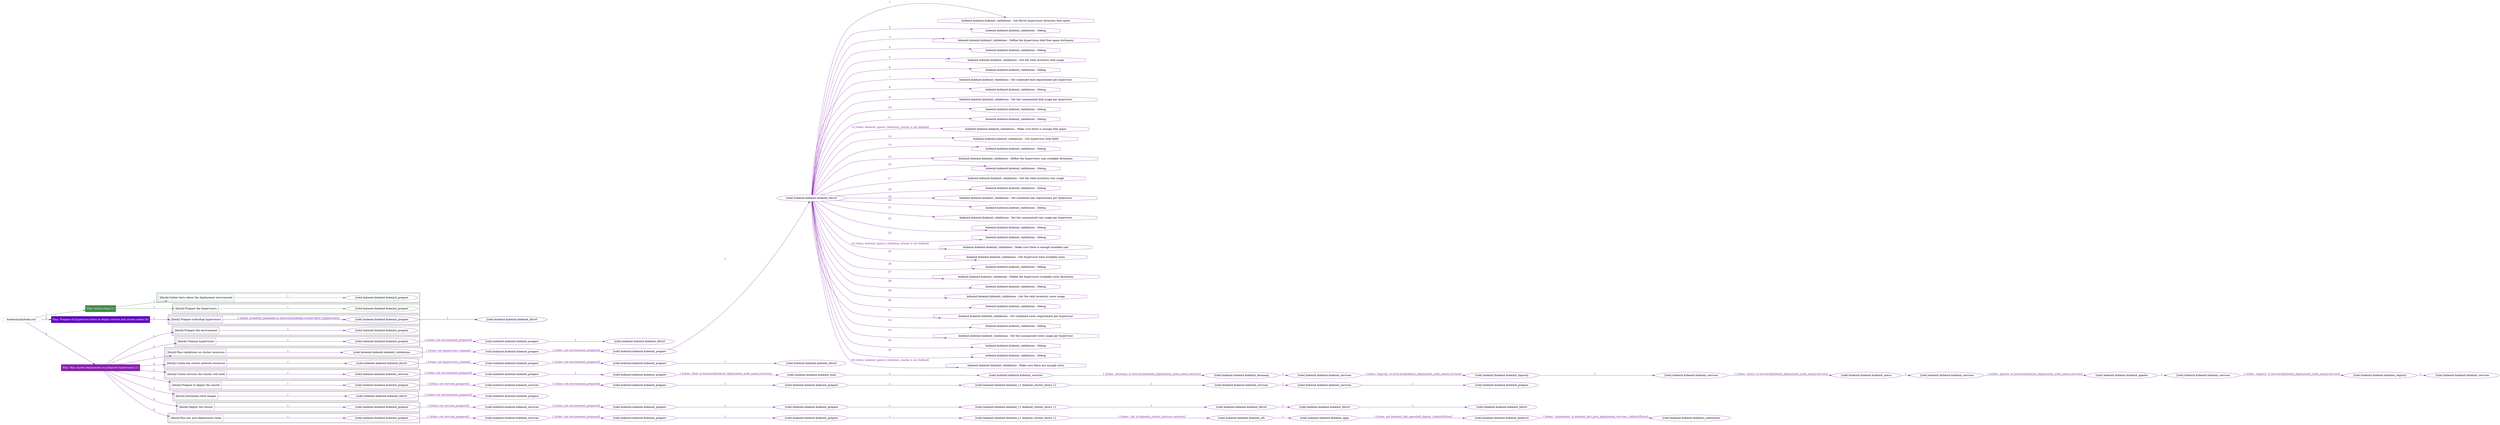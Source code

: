 digraph {
	graph [concentrate=true ordering=in rankdir=LR ratio=fill]
	edge [esep=5 sep=10]
	"kubeinit/playbook.yml" [id=root_node style=dotted]
	play_bfa71518 [label="Play: Initial setup (1)" color="#408c48" fontcolor="#ffffff" id=play_bfa71518 shape=box style=filled tooltip=localhost]
	"kubeinit/playbook.yml" -> play_bfa71518 [label="1 " color="#408c48" fontcolor="#408c48" id=edge_8252b48c labeltooltip="1 " tooltip="1 "]
	subgraph "kubeinit.kubeinit.kubeinit_prepare" {
		role_183a9f3c [label="[role] kubeinit.kubeinit.kubeinit_prepare" color="#408c48" id=role_183a9f3c tooltip="kubeinit.kubeinit.kubeinit_prepare"]
	}
	subgraph "kubeinit.kubeinit.kubeinit_prepare" {
		role_025c6f88 [label="[role] kubeinit.kubeinit.kubeinit_prepare" color="#408c48" id=role_025c6f88 tooltip="kubeinit.kubeinit.kubeinit_prepare"]
	}
	subgraph "Play: Initial setup (1)" {
		play_bfa71518 -> block_6daf0ff7 [label=1 color="#408c48" fontcolor="#408c48" id=edge_9c82746e labeltooltip=1 tooltip=1]
		subgraph cluster_block_6daf0ff7 {
			block_6daf0ff7 [label="[block] Gather facts about the deployment environment" color="#408c48" id=block_6daf0ff7 labeltooltip="Gather facts about the deployment environment" shape=box tooltip="Gather facts about the deployment environment"]
			block_6daf0ff7 -> role_183a9f3c [label="1 " color="#408c48" fontcolor="#408c48" id=edge_b41ff0f2 labeltooltip="1 " tooltip="1 "]
		}
		play_bfa71518 -> block_320ec9b9 [label=2 color="#408c48" fontcolor="#408c48" id=edge_dd1e1d65 labeltooltip=2 tooltip=2]
		subgraph cluster_block_320ec9b9 {
			block_320ec9b9 [label="[block] Prepare the hypervisors" color="#408c48" id=block_320ec9b9 labeltooltip="Prepare the hypervisors" shape=box tooltip="Prepare the hypervisors"]
			block_320ec9b9 -> role_025c6f88 [label="1 " color="#408c48" fontcolor="#408c48" id=edge_5510837b labeltooltip="1 " tooltip="1 "]
		}
	}
	play_3bd66882 [label="Play: Prepare all hypervisor hosts to deploy service and cluster nodes (0)" color="#5f0dbf" fontcolor="#ffffff" id=play_3bd66882 shape=box style=filled tooltip="Play: Prepare all hypervisor hosts to deploy service and cluster nodes (0)"]
	"kubeinit/playbook.yml" -> play_3bd66882 [label="2 " color="#5f0dbf" fontcolor="#5f0dbf" id=edge_00cde4a7 labeltooltip="2 " tooltip="2 "]
	subgraph "kubeinit.kubeinit.kubeinit_libvirt" {
		role_ec31e535 [label="[role] kubeinit.kubeinit.kubeinit_libvirt" color="#5f0dbf" id=role_ec31e535 tooltip="kubeinit.kubeinit.kubeinit_libvirt"]
	}
	subgraph "kubeinit.kubeinit.kubeinit_prepare" {
		role_ed27fd3f [label="[role] kubeinit.kubeinit.kubeinit_prepare" color="#5f0dbf" id=role_ed27fd3f tooltip="kubeinit.kubeinit.kubeinit_prepare"]
		role_ed27fd3f -> role_ec31e535 [label="1 " color="#5f0dbf" fontcolor="#5f0dbf" id=edge_f3e4db44 labeltooltip="1 " tooltip="1 "]
	}
	subgraph "Play: Prepare all hypervisor hosts to deploy service and cluster nodes (0)" {
		play_3bd66882 -> block_c2471046 [label=1 color="#5f0dbf" fontcolor="#5f0dbf" id=edge_fd4ea4b0 labeltooltip=1 tooltip=1]
		subgraph cluster_block_c2471046 {
			block_c2471046 [label="[block] Prepare individual hypervisors" color="#5f0dbf" id=block_c2471046 labeltooltip="Prepare individual hypervisors" shape=box tooltip="Prepare individual hypervisors"]
			block_c2471046 -> role_ed27fd3f [label="1 [when: inventory_hostname in hostvars['kubeinit-cluster-facts'].hypervisors]" color="#5f0dbf" fontcolor="#5f0dbf" id=edge_5f51b8cb labeltooltip="1 [when: inventory_hostname in hostvars['kubeinit-cluster-facts'].hypervisors]" tooltip="1 [when: inventory_hostname in hostvars['kubeinit-cluster-facts'].hypervisors]"]
		}
	}
	play_8f1dcbf1 [label="Play: Run cluster deployment on prepared hypervisors (1)" color="#8722aa" fontcolor="#ffffff" id=play_8f1dcbf1 shape=box style=filled tooltip=localhost]
	"kubeinit/playbook.yml" -> play_8f1dcbf1 [label="3 " color="#8722aa" fontcolor="#8722aa" id=edge_d1b9e667 labeltooltip="3 " tooltip="3 "]
	subgraph "kubeinit.kubeinit.kubeinit_prepare" {
		role_c7983053 [label="[role] kubeinit.kubeinit.kubeinit_prepare" color="#8722aa" id=role_c7983053 tooltip="kubeinit.kubeinit.kubeinit_prepare"]
	}
	subgraph "kubeinit.kubeinit.kubeinit_libvirt" {
		role_ef2b239d [label="[role] kubeinit.kubeinit.kubeinit_libvirt" color="#8722aa" id=role_ef2b239d tooltip="kubeinit.kubeinit.kubeinit_libvirt"]
	}
	subgraph "kubeinit.kubeinit.kubeinit_prepare" {
		role_6d8037f3 [label="[role] kubeinit.kubeinit.kubeinit_prepare" color="#8722aa" id=role_6d8037f3 tooltip="kubeinit.kubeinit.kubeinit_prepare"]
		role_6d8037f3 -> role_ef2b239d [label="1 " color="#8722aa" fontcolor="#8722aa" id=edge_67bfcbee labeltooltip="1 " tooltip="1 "]
	}
	subgraph "kubeinit.kubeinit.kubeinit_prepare" {
		role_2b74f4c1 [label="[role] kubeinit.kubeinit.kubeinit_prepare" color="#8722aa" id=role_2b74f4c1 tooltip="kubeinit.kubeinit.kubeinit_prepare"]
		role_2b74f4c1 -> role_6d8037f3 [label="1 [when: not environment_prepared]" color="#8722aa" fontcolor="#8722aa" id=edge_ac56f520 labeltooltip="1 [when: not environment_prepared]" tooltip="1 [when: not environment_prepared]"]
	}
	subgraph "kubeinit.kubeinit.kubeinit_libvirt" {
		role_75cffe50 [label="[role] kubeinit.kubeinit.kubeinit_libvirt" color="#8722aa" id=role_75cffe50 tooltip="kubeinit.kubeinit.kubeinit_libvirt"]
		task_d08d545c [label="kubeinit.kubeinit.kubeinit_validations : Get libvirt hypervisors directory free space" color="#8722aa" hello="kubeinit.kubeinit.kubeinit_validations : Get libvirt hypervisors directory free space" id=task_d08d545c shape=octagon tooltip="kubeinit.kubeinit.kubeinit_validations : Get libvirt hypervisors directory free space"]
		role_75cffe50 -> task_d08d545c [label="1 " color="#8722aa" fontcolor="#8722aa" id=edge_0bd054c4 labeltooltip="1 " tooltip="1 "]
		task_522ab940 [label="kubeinit.kubeinit.kubeinit_validations : Debug" color="#8722aa" hello="kubeinit.kubeinit.kubeinit_validations : Debug" id=task_522ab940 shape=octagon tooltip="kubeinit.kubeinit.kubeinit_validations : Debug"]
		role_75cffe50 -> task_522ab940 [label="2 " color="#8722aa" fontcolor="#8722aa" id=edge_7e6bb13a labeltooltip="2 " tooltip="2 "]
		task_1f3f35de [label="kubeinit.kubeinit.kubeinit_validations : Define the hypervisors disk free space dictionary" color="#8722aa" hello="kubeinit.kubeinit.kubeinit_validations : Define the hypervisors disk free space dictionary" id=task_1f3f35de shape=octagon tooltip="kubeinit.kubeinit.kubeinit_validations : Define the hypervisors disk free space dictionary"]
		role_75cffe50 -> task_1f3f35de [label="3 " color="#8722aa" fontcolor="#8722aa" id=edge_759ca9db labeltooltip="3 " tooltip="3 "]
		task_41d8808f [label="kubeinit.kubeinit.kubeinit_validations : Debug" color="#8722aa" hello="kubeinit.kubeinit.kubeinit_validations : Debug" id=task_41d8808f shape=octagon tooltip="kubeinit.kubeinit.kubeinit_validations : Debug"]
		role_75cffe50 -> task_41d8808f [label="4 " color="#8722aa" fontcolor="#8722aa" id=edge_8d819e24 labeltooltip="4 " tooltip="4 "]
		task_7d37f697 [label="kubeinit.kubeinit.kubeinit_validations : Get the total inventory disk usage" color="#8722aa" hello="kubeinit.kubeinit.kubeinit_validations : Get the total inventory disk usage" id=task_7d37f697 shape=octagon tooltip="kubeinit.kubeinit.kubeinit_validations : Get the total inventory disk usage"]
		role_75cffe50 -> task_7d37f697 [label="5 " color="#8722aa" fontcolor="#8722aa" id=edge_1fdc6dce labeltooltip="5 " tooltip="5 "]
		task_c9f34a11 [label="kubeinit.kubeinit.kubeinit_validations : Debug" color="#8722aa" hello="kubeinit.kubeinit.kubeinit_validations : Debug" id=task_c9f34a11 shape=octagon tooltip="kubeinit.kubeinit.kubeinit_validations : Debug"]
		role_75cffe50 -> task_c9f34a11 [label="6 " color="#8722aa" fontcolor="#8722aa" id=edge_8a41e387 labeltooltip="6 " tooltip="6 "]
		task_03b5601e [label="kubeinit.kubeinit.kubeinit_validations : Set combined disk requirement per hypervisor" color="#8722aa" hello="kubeinit.kubeinit.kubeinit_validations : Set combined disk requirement per hypervisor" id=task_03b5601e shape=octagon tooltip="kubeinit.kubeinit.kubeinit_validations : Set combined disk requirement per hypervisor"]
		role_75cffe50 -> task_03b5601e [label="7 " color="#8722aa" fontcolor="#8722aa" id=edge_a2f6554f labeltooltip="7 " tooltip="7 "]
		task_7314c2a7 [label="kubeinit.kubeinit.kubeinit_validations : Debug" color="#8722aa" hello="kubeinit.kubeinit.kubeinit_validations : Debug" id=task_7314c2a7 shape=octagon tooltip="kubeinit.kubeinit.kubeinit_validations : Debug"]
		role_75cffe50 -> task_7314c2a7 [label="8 " color="#8722aa" fontcolor="#8722aa" id=edge_81339d98 labeltooltip="8 " tooltip="8 "]
		task_a3ea8f1e [label="kubeinit.kubeinit.kubeinit_validations : Set the summarized disk usage per hypervisor" color="#8722aa" hello="kubeinit.kubeinit.kubeinit_validations : Set the summarized disk usage per hypervisor" id=task_a3ea8f1e shape=octagon tooltip="kubeinit.kubeinit.kubeinit_validations : Set the summarized disk usage per hypervisor"]
		role_75cffe50 -> task_a3ea8f1e [label="9 " color="#8722aa" fontcolor="#8722aa" id=edge_02c48959 labeltooltip="9 " tooltip="9 "]
		task_a10adf33 [label="kubeinit.kubeinit.kubeinit_validations : Debug" color="#8722aa" hello="kubeinit.kubeinit.kubeinit_validations : Debug" id=task_a10adf33 shape=octagon tooltip="kubeinit.kubeinit.kubeinit_validations : Debug"]
		role_75cffe50 -> task_a10adf33 [label="10 " color="#8722aa" fontcolor="#8722aa" id=edge_931dc3ec labeltooltip="10 " tooltip="10 "]
		task_af95e4ee [label="kubeinit.kubeinit.kubeinit_validations : Debug" color="#8722aa" hello="kubeinit.kubeinit.kubeinit_validations : Debug" id=task_af95e4ee shape=octagon tooltip="kubeinit.kubeinit.kubeinit_validations : Debug"]
		role_75cffe50 -> task_af95e4ee [label="11 " color="#8722aa" fontcolor="#8722aa" id=edge_8e2fe3d8 labeltooltip="11 " tooltip="11 "]
		task_cb428871 [label="kubeinit.kubeinit.kubeinit_validations : Make sure there is enough free space" color="#8722aa" hello="kubeinit.kubeinit.kubeinit_validations : Make sure there is enough free space" id=task_cb428871 shape=octagon tooltip="kubeinit.kubeinit.kubeinit_validations : Make sure there is enough free space"]
		role_75cffe50 -> task_cb428871 [label="12 [when: kubeinit_ignore_validation_checks is not defined]" color="#8722aa" fontcolor="#8722aa" id=edge_a1ff90a4 labeltooltip="12 [when: kubeinit_ignore_validation_checks is not defined]" tooltip="12 [when: kubeinit_ignore_validation_checks is not defined]"]
		task_68011a5d [label="kubeinit.kubeinit.kubeinit_validations : Get hypervisor total RAM" color="#8722aa" hello="kubeinit.kubeinit.kubeinit_validations : Get hypervisor total RAM" id=task_68011a5d shape=octagon tooltip="kubeinit.kubeinit.kubeinit_validations : Get hypervisor total RAM"]
		role_75cffe50 -> task_68011a5d [label="13 " color="#8722aa" fontcolor="#8722aa" id=edge_e9137a04 labeltooltip="13 " tooltip="13 "]
		task_9b77550e [label="kubeinit.kubeinit.kubeinit_validations : Debug" color="#8722aa" hello="kubeinit.kubeinit.kubeinit_validations : Debug" id=task_9b77550e shape=octagon tooltip="kubeinit.kubeinit.kubeinit_validations : Debug"]
		role_75cffe50 -> task_9b77550e [label="14 " color="#8722aa" fontcolor="#8722aa" id=edge_fc96710c labeltooltip="14 " tooltip="14 "]
		task_081a0b56 [label="kubeinit.kubeinit.kubeinit_validations : Define the hypervisors ram available dictionary" color="#8722aa" hello="kubeinit.kubeinit.kubeinit_validations : Define the hypervisors ram available dictionary" id=task_081a0b56 shape=octagon tooltip="kubeinit.kubeinit.kubeinit_validations : Define the hypervisors ram available dictionary"]
		role_75cffe50 -> task_081a0b56 [label="15 " color="#8722aa" fontcolor="#8722aa" id=edge_eac69b4a labeltooltip="15 " tooltip="15 "]
		task_1d7884db [label="kubeinit.kubeinit.kubeinit_validations : Debug" color="#8722aa" hello="kubeinit.kubeinit.kubeinit_validations : Debug" id=task_1d7884db shape=octagon tooltip="kubeinit.kubeinit.kubeinit_validations : Debug"]
		role_75cffe50 -> task_1d7884db [label="16 " color="#8722aa" fontcolor="#8722aa" id=edge_e7a21892 labeltooltip="16 " tooltip="16 "]
		task_a915e9c5 [label="kubeinit.kubeinit.kubeinit_validations : Get the total inventory ram usage" color="#8722aa" hello="kubeinit.kubeinit.kubeinit_validations : Get the total inventory ram usage" id=task_a915e9c5 shape=octagon tooltip="kubeinit.kubeinit.kubeinit_validations : Get the total inventory ram usage"]
		role_75cffe50 -> task_a915e9c5 [label="17 " color="#8722aa" fontcolor="#8722aa" id=edge_eea0edc8 labeltooltip="17 " tooltip="17 "]
		task_73a4551c [label="kubeinit.kubeinit.kubeinit_validations : Debug" color="#8722aa" hello="kubeinit.kubeinit.kubeinit_validations : Debug" id=task_73a4551c shape=octagon tooltip="kubeinit.kubeinit.kubeinit_validations : Debug"]
		role_75cffe50 -> task_73a4551c [label="18 " color="#8722aa" fontcolor="#8722aa" id=edge_5f0e6326 labeltooltip="18 " tooltip="18 "]
		task_f06f013a [label="kubeinit.kubeinit.kubeinit_validations : Set combined ram requirement per hypervisor" color="#8722aa" hello="kubeinit.kubeinit.kubeinit_validations : Set combined ram requirement per hypervisor" id=task_f06f013a shape=octagon tooltip="kubeinit.kubeinit.kubeinit_validations : Set combined ram requirement per hypervisor"]
		role_75cffe50 -> task_f06f013a [label="19 " color="#8722aa" fontcolor="#8722aa" id=edge_8f9dadf8 labeltooltip="19 " tooltip="19 "]
		task_5f0bd1e1 [label="kubeinit.kubeinit.kubeinit_validations : Debug" color="#8722aa" hello="kubeinit.kubeinit.kubeinit_validations : Debug" id=task_5f0bd1e1 shape=octagon tooltip="kubeinit.kubeinit.kubeinit_validations : Debug"]
		role_75cffe50 -> task_5f0bd1e1 [label="20 " color="#8722aa" fontcolor="#8722aa" id=edge_fe3f695e labeltooltip="20 " tooltip="20 "]
		task_2f35476c [label="kubeinit.kubeinit.kubeinit_validations : Set the summarized ram usage per hypervisor" color="#8722aa" hello="kubeinit.kubeinit.kubeinit_validations : Set the summarized ram usage per hypervisor" id=task_2f35476c shape=octagon tooltip="kubeinit.kubeinit.kubeinit_validations : Set the summarized ram usage per hypervisor"]
		role_75cffe50 -> task_2f35476c [label="21 " color="#8722aa" fontcolor="#8722aa" id=edge_93f507bd labeltooltip="21 " tooltip="21 "]
		task_101b5dad [label="kubeinit.kubeinit.kubeinit_validations : Debug" color="#8722aa" hello="kubeinit.kubeinit.kubeinit_validations : Debug" id=task_101b5dad shape=octagon tooltip="kubeinit.kubeinit.kubeinit_validations : Debug"]
		role_75cffe50 -> task_101b5dad [label="22 " color="#8722aa" fontcolor="#8722aa" id=edge_3b5486e4 labeltooltip="22 " tooltip="22 "]
		task_35d3f734 [label="kubeinit.kubeinit.kubeinit_validations : Debug" color="#8722aa" hello="kubeinit.kubeinit.kubeinit_validations : Debug" id=task_35d3f734 shape=octagon tooltip="kubeinit.kubeinit.kubeinit_validations : Debug"]
		role_75cffe50 -> task_35d3f734 [label="23 " color="#8722aa" fontcolor="#8722aa" id=edge_a8933ad0 labeltooltip="23 " tooltip="23 "]
		task_f66a6165 [label="kubeinit.kubeinit.kubeinit_validations : Make sure there is enough available ram" color="#8722aa" hello="kubeinit.kubeinit.kubeinit_validations : Make sure there is enough available ram" id=task_f66a6165 shape=octagon tooltip="kubeinit.kubeinit.kubeinit_validations : Make sure there is enough available ram"]
		role_75cffe50 -> task_f66a6165 [label="24 [when: kubeinit_ignore_validation_checks is not defined]" color="#8722aa" fontcolor="#8722aa" id=edge_196c3e88 labeltooltip="24 [when: kubeinit_ignore_validation_checks is not defined]" tooltip="24 [when: kubeinit_ignore_validation_checks is not defined]"]
		task_7a1826a4 [label="kubeinit.kubeinit.kubeinit_validations : Get hypervisor total available cores" color="#8722aa" hello="kubeinit.kubeinit.kubeinit_validations : Get hypervisor total available cores" id=task_7a1826a4 shape=octagon tooltip="kubeinit.kubeinit.kubeinit_validations : Get hypervisor total available cores"]
		role_75cffe50 -> task_7a1826a4 [label="25 " color="#8722aa" fontcolor="#8722aa" id=edge_e1f7896b labeltooltip="25 " tooltip="25 "]
		task_b95532ad [label="kubeinit.kubeinit.kubeinit_validations : Debug" color="#8722aa" hello="kubeinit.kubeinit.kubeinit_validations : Debug" id=task_b95532ad shape=octagon tooltip="kubeinit.kubeinit.kubeinit_validations : Debug"]
		role_75cffe50 -> task_b95532ad [label="26 " color="#8722aa" fontcolor="#8722aa" id=edge_e3a7c414 labeltooltip="26 " tooltip="26 "]
		task_c8df7172 [label="kubeinit.kubeinit.kubeinit_validations : Define the hypervisors available cores dictionary" color="#8722aa" hello="kubeinit.kubeinit.kubeinit_validations : Define the hypervisors available cores dictionary" id=task_c8df7172 shape=octagon tooltip="kubeinit.kubeinit.kubeinit_validations : Define the hypervisors available cores dictionary"]
		role_75cffe50 -> task_c8df7172 [label="27 " color="#8722aa" fontcolor="#8722aa" id=edge_cbb8c7d5 labeltooltip="27 " tooltip="27 "]
		task_46b6bf40 [label="kubeinit.kubeinit.kubeinit_validations : Debug" color="#8722aa" hello="kubeinit.kubeinit.kubeinit_validations : Debug" id=task_46b6bf40 shape=octagon tooltip="kubeinit.kubeinit.kubeinit_validations : Debug"]
		role_75cffe50 -> task_46b6bf40 [label="28 " color="#8722aa" fontcolor="#8722aa" id=edge_a7ab5f8e labeltooltip="28 " tooltip="28 "]
		task_8aef488a [label="kubeinit.kubeinit.kubeinit_validations : Get the total inventory cores usage" color="#8722aa" hello="kubeinit.kubeinit.kubeinit_validations : Get the total inventory cores usage" id=task_8aef488a shape=octagon tooltip="kubeinit.kubeinit.kubeinit_validations : Get the total inventory cores usage"]
		role_75cffe50 -> task_8aef488a [label="29 " color="#8722aa" fontcolor="#8722aa" id=edge_79e2079c labeltooltip="29 " tooltip="29 "]
		task_019918fc [label="kubeinit.kubeinit.kubeinit_validations : Debug" color="#8722aa" hello="kubeinit.kubeinit.kubeinit_validations : Debug" id=task_019918fc shape=octagon tooltip="kubeinit.kubeinit.kubeinit_validations : Debug"]
		role_75cffe50 -> task_019918fc [label="30 " color="#8722aa" fontcolor="#8722aa" id=edge_64861593 labeltooltip="30 " tooltip="30 "]
		task_9dc8c081 [label="kubeinit.kubeinit.kubeinit_validations : Set combined cores requirement per hypervisor" color="#8722aa" hello="kubeinit.kubeinit.kubeinit_validations : Set combined cores requirement per hypervisor" id=task_9dc8c081 shape=octagon tooltip="kubeinit.kubeinit.kubeinit_validations : Set combined cores requirement per hypervisor"]
		role_75cffe50 -> task_9dc8c081 [label="31 " color="#8722aa" fontcolor="#8722aa" id=edge_75d13b02 labeltooltip="31 " tooltip="31 "]
		task_a0d513c7 [label="kubeinit.kubeinit.kubeinit_validations : Debug" color="#8722aa" hello="kubeinit.kubeinit.kubeinit_validations : Debug" id=task_a0d513c7 shape=octagon tooltip="kubeinit.kubeinit.kubeinit_validations : Debug"]
		role_75cffe50 -> task_a0d513c7 [label="32 " color="#8722aa" fontcolor="#8722aa" id=edge_065ec11b labeltooltip="32 " tooltip="32 "]
		task_1c3f09b1 [label="kubeinit.kubeinit.kubeinit_validations : Set the summarized cores usage per hypervisor" color="#8722aa" hello="kubeinit.kubeinit.kubeinit_validations : Set the summarized cores usage per hypervisor" id=task_1c3f09b1 shape=octagon tooltip="kubeinit.kubeinit.kubeinit_validations : Set the summarized cores usage per hypervisor"]
		role_75cffe50 -> task_1c3f09b1 [label="33 " color="#8722aa" fontcolor="#8722aa" id=edge_bfbe1af2 labeltooltip="33 " tooltip="33 "]
		task_7c38c67c [label="kubeinit.kubeinit.kubeinit_validations : Debug" color="#8722aa" hello="kubeinit.kubeinit.kubeinit_validations : Debug" id=task_7c38c67c shape=octagon tooltip="kubeinit.kubeinit.kubeinit_validations : Debug"]
		role_75cffe50 -> task_7c38c67c [label="34 " color="#8722aa" fontcolor="#8722aa" id=edge_55888409 labeltooltip="34 " tooltip="34 "]
		task_7c02d9ea [label="kubeinit.kubeinit.kubeinit_validations : Debug" color="#8722aa" hello="kubeinit.kubeinit.kubeinit_validations : Debug" id=task_7c02d9ea shape=octagon tooltip="kubeinit.kubeinit.kubeinit_validations : Debug"]
		role_75cffe50 -> task_7c02d9ea [label="35 " color="#8722aa" fontcolor="#8722aa" id=edge_71147f2b labeltooltip="35 " tooltip="35 "]
		task_a68f6a56 [label="kubeinit.kubeinit.kubeinit_validations : Make sure there are enough cores" color="#8722aa" hello="kubeinit.kubeinit.kubeinit_validations : Make sure there are enough cores" id=task_a68f6a56 shape=octagon tooltip="kubeinit.kubeinit.kubeinit_validations : Make sure there are enough cores"]
		role_75cffe50 -> task_a68f6a56 [label="36 [when: kubeinit_ignore_validation_checks is not defined]" color="#8722aa" fontcolor="#8722aa" id=edge_104960d2 labeltooltip="36 [when: kubeinit_ignore_validation_checks is not defined]" tooltip="36 [when: kubeinit_ignore_validation_checks is not defined]"]
	}
	subgraph "kubeinit.kubeinit.kubeinit_prepare" {
		role_155003ab [label="[role] kubeinit.kubeinit.kubeinit_prepare" color="#8722aa" id=role_155003ab tooltip="kubeinit.kubeinit.kubeinit_prepare"]
		role_155003ab -> role_75cffe50 [label="1 " color="#8722aa" fontcolor="#8722aa" id=edge_93fbf1ff labeltooltip="1 " tooltip="1 "]
	}
	subgraph "kubeinit.kubeinit.kubeinit_prepare" {
		role_9458b763 [label="[role] kubeinit.kubeinit.kubeinit_prepare" color="#8722aa" id=role_9458b763 tooltip="kubeinit.kubeinit.kubeinit_prepare"]
		role_9458b763 -> role_155003ab [label="1 [when: not environment_prepared]" color="#8722aa" fontcolor="#8722aa" id=edge_9195e96b labeltooltip="1 [when: not environment_prepared]" tooltip="1 [when: not environment_prepared]"]
	}
	subgraph "kubeinit.kubeinit.kubeinit_validations" {
		role_e92fb168 [label="[role] kubeinit.kubeinit.kubeinit_validations" color="#8722aa" id=role_e92fb168 tooltip="kubeinit.kubeinit.kubeinit_validations"]
		role_e92fb168 -> role_9458b763 [label="1 [when: not hypervisors_cleaned]" color="#8722aa" fontcolor="#8722aa" id=edge_beb8db61 labeltooltip="1 [when: not hypervisors_cleaned]" tooltip="1 [when: not hypervisors_cleaned]"]
	}
	subgraph "kubeinit.kubeinit.kubeinit_libvirt" {
		role_f637c941 [label="[role] kubeinit.kubeinit.kubeinit_libvirt" color="#8722aa" id=role_f637c941 tooltip="kubeinit.kubeinit.kubeinit_libvirt"]
	}
	subgraph "kubeinit.kubeinit.kubeinit_prepare" {
		role_f90edf2e [label="[role] kubeinit.kubeinit.kubeinit_prepare" color="#8722aa" id=role_f90edf2e tooltip="kubeinit.kubeinit.kubeinit_prepare"]
		role_f90edf2e -> role_f637c941 [label="1 " color="#8722aa" fontcolor="#8722aa" id=edge_6d097c90 labeltooltip="1 " tooltip="1 "]
	}
	subgraph "kubeinit.kubeinit.kubeinit_prepare" {
		role_9607c167 [label="[role] kubeinit.kubeinit.kubeinit_prepare" color="#8722aa" id=role_9607c167 tooltip="kubeinit.kubeinit.kubeinit_prepare"]
		role_9607c167 -> role_f90edf2e [label="1 [when: not environment_prepared]" color="#8722aa" fontcolor="#8722aa" id=edge_f35e1760 labeltooltip="1 [when: not environment_prepared]" tooltip="1 [when: not environment_prepared]"]
	}
	subgraph "kubeinit.kubeinit.kubeinit_libvirt" {
		role_1345f170 [label="[role] kubeinit.kubeinit.kubeinit_libvirt" color="#8722aa" id=role_1345f170 tooltip="kubeinit.kubeinit.kubeinit_libvirt"]
		role_1345f170 -> role_9607c167 [label="1 [when: not hypervisors_cleaned]" color="#8722aa" fontcolor="#8722aa" id=edge_7947681b labeltooltip="1 [when: not hypervisors_cleaned]" tooltip="1 [when: not hypervisors_cleaned]"]
	}
	subgraph "kubeinit.kubeinit.kubeinit_services" {
		role_cdac2401 [label="[role] kubeinit.kubeinit.kubeinit_services" color="#8722aa" id=role_cdac2401 tooltip="kubeinit.kubeinit.kubeinit_services"]
	}
	subgraph "kubeinit.kubeinit.kubeinit_registry" {
		role_4ef416e6 [label="[role] kubeinit.kubeinit.kubeinit_registry" color="#8722aa" id=role_4ef416e6 tooltip="kubeinit.kubeinit.kubeinit_registry"]
		role_4ef416e6 -> role_cdac2401 [label="1 " color="#8722aa" fontcolor="#8722aa" id=edge_4483b992 labeltooltip="1 " tooltip="1 "]
	}
	subgraph "kubeinit.kubeinit.kubeinit_services" {
		role_8fcbcdd9 [label="[role] kubeinit.kubeinit.kubeinit_services" color="#8722aa" id=role_8fcbcdd9 tooltip="kubeinit.kubeinit.kubeinit_services"]
		role_8fcbcdd9 -> role_4ef416e6 [label="1 [when: 'registry' in hostvars[kubeinit_deployment_node_name].services]" color="#8722aa" fontcolor="#8722aa" id=edge_f05cca8b labeltooltip="1 [when: 'registry' in hostvars[kubeinit_deployment_node_name].services]" tooltip="1 [when: 'registry' in hostvars[kubeinit_deployment_node_name].services]"]
	}
	subgraph "kubeinit.kubeinit.kubeinit_apache" {
		role_7d1639d0 [label="[role] kubeinit.kubeinit.kubeinit_apache" color="#8722aa" id=role_7d1639d0 tooltip="kubeinit.kubeinit.kubeinit_apache"]
		role_7d1639d0 -> role_8fcbcdd9 [label="1 " color="#8722aa" fontcolor="#8722aa" id=edge_200bc8ac labeltooltip="1 " tooltip="1 "]
	}
	subgraph "kubeinit.kubeinit.kubeinit_services" {
		role_ba6c2f98 [label="[role] kubeinit.kubeinit.kubeinit_services" color="#8722aa" id=role_ba6c2f98 tooltip="kubeinit.kubeinit.kubeinit_services"]
		role_ba6c2f98 -> role_7d1639d0 [label="1 [when: 'apache' in hostvars[kubeinit_deployment_node_name].services]" color="#8722aa" fontcolor="#8722aa" id=edge_062ff8fd labeltooltip="1 [when: 'apache' in hostvars[kubeinit_deployment_node_name].services]" tooltip="1 [when: 'apache' in hostvars[kubeinit_deployment_node_name].services]"]
	}
	subgraph "kubeinit.kubeinit.kubeinit_nexus" {
		role_effccdb3 [label="[role] kubeinit.kubeinit.kubeinit_nexus" color="#8722aa" id=role_effccdb3 tooltip="kubeinit.kubeinit.kubeinit_nexus"]
		role_effccdb3 -> role_ba6c2f98 [label="1 " color="#8722aa" fontcolor="#8722aa" id=edge_388343b5 labeltooltip="1 " tooltip="1 "]
	}
	subgraph "kubeinit.kubeinit.kubeinit_services" {
		role_c17ea5d1 [label="[role] kubeinit.kubeinit.kubeinit_services" color="#8722aa" id=role_c17ea5d1 tooltip="kubeinit.kubeinit.kubeinit_services"]
		role_c17ea5d1 -> role_effccdb3 [label="1 [when: 'nexus' in hostvars[kubeinit_deployment_node_name].services]" color="#8722aa" fontcolor="#8722aa" id=edge_2f8422e2 labeltooltip="1 [when: 'nexus' in hostvars[kubeinit_deployment_node_name].services]" tooltip="1 [when: 'nexus' in hostvars[kubeinit_deployment_node_name].services]"]
	}
	subgraph "kubeinit.kubeinit.kubeinit_haproxy" {
		role_6842762a [label="[role] kubeinit.kubeinit.kubeinit_haproxy" color="#8722aa" id=role_6842762a tooltip="kubeinit.kubeinit.kubeinit_haproxy"]
		role_6842762a -> role_c17ea5d1 [label="1 " color="#8722aa" fontcolor="#8722aa" id=edge_2e7600a9 labeltooltip="1 " tooltip="1 "]
	}
	subgraph "kubeinit.kubeinit.kubeinit_services" {
		role_87b07534 [label="[role] kubeinit.kubeinit.kubeinit_services" color="#8722aa" id=role_87b07534 tooltip="kubeinit.kubeinit.kubeinit_services"]
		role_87b07534 -> role_6842762a [label="1 [when: 'haproxy' in hostvars[kubeinit_deployment_node_name].services]" color="#8722aa" fontcolor="#8722aa" id=edge_c90bad56 labeltooltip="1 [when: 'haproxy' in hostvars[kubeinit_deployment_node_name].services]" tooltip="1 [when: 'haproxy' in hostvars[kubeinit_deployment_node_name].services]"]
	}
	subgraph "kubeinit.kubeinit.kubeinit_dnsmasq" {
		role_f54eb12e [label="[role] kubeinit.kubeinit.kubeinit_dnsmasq" color="#8722aa" id=role_f54eb12e tooltip="kubeinit.kubeinit.kubeinit_dnsmasq"]
		role_f54eb12e -> role_87b07534 [label="1 " color="#8722aa" fontcolor="#8722aa" id=edge_a39df627 labeltooltip="1 " tooltip="1 "]
	}
	subgraph "kubeinit.kubeinit.kubeinit_services" {
		role_2312ede3 [label="[role] kubeinit.kubeinit.kubeinit_services" color="#8722aa" id=role_2312ede3 tooltip="kubeinit.kubeinit.kubeinit_services"]
		role_2312ede3 -> role_f54eb12e [label="1 [when: 'dnsmasq' in hostvars[kubeinit_deployment_node_name].services]" color="#8722aa" fontcolor="#8722aa" id=edge_ba8d61b0 labeltooltip="1 [when: 'dnsmasq' in hostvars[kubeinit_deployment_node_name].services]" tooltip="1 [when: 'dnsmasq' in hostvars[kubeinit_deployment_node_name].services]"]
	}
	subgraph "kubeinit.kubeinit.kubeinit_bind" {
		role_258c0730 [label="[role] kubeinit.kubeinit.kubeinit_bind" color="#8722aa" id=role_258c0730 tooltip="kubeinit.kubeinit.kubeinit_bind"]
		role_258c0730 -> role_2312ede3 [label="1 " color="#8722aa" fontcolor="#8722aa" id=edge_107a0f56 labeltooltip="1 " tooltip="1 "]
	}
	subgraph "kubeinit.kubeinit.kubeinit_prepare" {
		role_4553e0f5 [label="[role] kubeinit.kubeinit.kubeinit_prepare" color="#8722aa" id=role_4553e0f5 tooltip="kubeinit.kubeinit.kubeinit_prepare"]
		role_4553e0f5 -> role_258c0730 [label="1 [when: 'bind' in hostvars[kubeinit_deployment_node_name].services]" color="#8722aa" fontcolor="#8722aa" id=edge_566edc74 labeltooltip="1 [when: 'bind' in hostvars[kubeinit_deployment_node_name].services]" tooltip="1 [when: 'bind' in hostvars[kubeinit_deployment_node_name].services]"]
	}
	subgraph "kubeinit.kubeinit.kubeinit_prepare" {
		role_4ffbfdd0 [label="[role] kubeinit.kubeinit.kubeinit_prepare" color="#8722aa" id=role_4ffbfdd0 tooltip="kubeinit.kubeinit.kubeinit_prepare"]
		role_4ffbfdd0 -> role_4553e0f5 [label="1 " color="#8722aa" fontcolor="#8722aa" id=edge_715ae7d8 labeltooltip="1 " tooltip="1 "]
	}
	subgraph "kubeinit.kubeinit.kubeinit_services" {
		role_58def862 [label="[role] kubeinit.kubeinit.kubeinit_services" color="#8722aa" id=role_58def862 tooltip="kubeinit.kubeinit.kubeinit_services"]
		role_58def862 -> role_4ffbfdd0 [label="1 [when: not environment_prepared]" color="#8722aa" fontcolor="#8722aa" id=edge_d2f84c56 labeltooltip="1 [when: not environment_prepared]" tooltip="1 [when: not environment_prepared]"]
	}
	subgraph "kubeinit.kubeinit.kubeinit_prepare" {
		role_fd4553d8 [label="[role] kubeinit.kubeinit.kubeinit_prepare" color="#8722aa" id=role_fd4553d8 tooltip="kubeinit.kubeinit.kubeinit_prepare"]
	}
	subgraph "kubeinit.kubeinit.kubeinit_services" {
		role_bc81ea8b [label="[role] kubeinit.kubeinit.kubeinit_services" color="#8722aa" id=role_bc81ea8b tooltip="kubeinit.kubeinit.kubeinit_services"]
		role_bc81ea8b -> role_fd4553d8 [label="1 " color="#8722aa" fontcolor="#8722aa" id=edge_0b9c11ea labeltooltip="1 " tooltip="1 "]
	}
	subgraph "kubeinit.kubeinit.kubeinit_services" {
		role_df284b52 [label="[role] kubeinit.kubeinit.kubeinit_services" color="#8722aa" id=role_df284b52 tooltip="kubeinit.kubeinit.kubeinit_services"]
		role_df284b52 -> role_bc81ea8b [label="1 " color="#8722aa" fontcolor="#8722aa" id=edge_b1713172 labeltooltip="1 " tooltip="1 "]
	}
	subgraph "kubeinit.kubeinit.kubeinit_{{ kubeinit_cluster_distro }}" {
		role_3e860ade [label="[role] kubeinit.kubeinit.kubeinit_{{ kubeinit_cluster_distro }}" color="#8722aa" id=role_3e860ade tooltip="kubeinit.kubeinit.kubeinit_{{ kubeinit_cluster_distro }}"]
		role_3e860ade -> role_df284b52 [label="1 " color="#8722aa" fontcolor="#8722aa" id=edge_d606b516 labeltooltip="1 " tooltip="1 "]
	}
	subgraph "kubeinit.kubeinit.kubeinit_prepare" {
		role_33e67cff [label="[role] kubeinit.kubeinit.kubeinit_prepare" color="#8722aa" id=role_33e67cff tooltip="kubeinit.kubeinit.kubeinit_prepare"]
		role_33e67cff -> role_3e860ade [label="1 " color="#8722aa" fontcolor="#8722aa" id=edge_9f60e8ff labeltooltip="1 " tooltip="1 "]
	}
	subgraph "kubeinit.kubeinit.kubeinit_prepare" {
		role_c46ecebe [label="[role] kubeinit.kubeinit.kubeinit_prepare" color="#8722aa" id=role_c46ecebe tooltip="kubeinit.kubeinit.kubeinit_prepare"]
		role_c46ecebe -> role_33e67cff [label="1 " color="#8722aa" fontcolor="#8722aa" id=edge_6fca5f45 labeltooltip="1 " tooltip="1 "]
	}
	subgraph "kubeinit.kubeinit.kubeinit_services" {
		role_76fbd32a [label="[role] kubeinit.kubeinit.kubeinit_services" color="#8722aa" id=role_76fbd32a tooltip="kubeinit.kubeinit.kubeinit_services"]
		role_76fbd32a -> role_c46ecebe [label="1 [when: not environment_prepared]" color="#8722aa" fontcolor="#8722aa" id=edge_1981708f labeltooltip="1 [when: not environment_prepared]" tooltip="1 [when: not environment_prepared]"]
	}
	subgraph "kubeinit.kubeinit.kubeinit_prepare" {
		role_3c7ea3f3 [label="[role] kubeinit.kubeinit.kubeinit_prepare" color="#8722aa" id=role_3c7ea3f3 tooltip="kubeinit.kubeinit.kubeinit_prepare"]
		role_3c7ea3f3 -> role_76fbd32a [label="1 [when: not services_prepared]" color="#8722aa" fontcolor="#8722aa" id=edge_7e741206 labeltooltip="1 [when: not services_prepared]" tooltip="1 [when: not services_prepared]"]
	}
	subgraph "kubeinit.kubeinit.kubeinit_prepare" {
		role_01ec8e4a [label="[role] kubeinit.kubeinit.kubeinit_prepare" color="#8722aa" id=role_01ec8e4a tooltip="kubeinit.kubeinit.kubeinit_prepare"]
	}
	subgraph "kubeinit.kubeinit.kubeinit_libvirt" {
		role_cdec55f5 [label="[role] kubeinit.kubeinit.kubeinit_libvirt" color="#8722aa" id=role_cdec55f5 tooltip="kubeinit.kubeinit.kubeinit_libvirt"]
		role_cdec55f5 -> role_01ec8e4a [label="1 [when: not environment_prepared]" color="#8722aa" fontcolor="#8722aa" id=edge_76b2ce00 labeltooltip="1 [when: not environment_prepared]" tooltip="1 [when: not environment_prepared]"]
	}
	subgraph "kubeinit.kubeinit.kubeinit_libvirt" {
		role_d5066441 [label="[role] kubeinit.kubeinit.kubeinit_libvirt" color="#8722aa" id=role_d5066441 tooltip="kubeinit.kubeinit.kubeinit_libvirt"]
	}
	subgraph "kubeinit.kubeinit.kubeinit_libvirt" {
		role_2175f38b [label="[role] kubeinit.kubeinit.kubeinit_libvirt" color="#8722aa" id=role_2175f38b tooltip="kubeinit.kubeinit.kubeinit_libvirt"]
		role_2175f38b -> role_d5066441 [label="1 " color="#8722aa" fontcolor="#8722aa" id=edge_8bcf82f7 labeltooltip="1 " tooltip="1 "]
	}
	subgraph "kubeinit.kubeinit.kubeinit_libvirt" {
		role_29695a37 [label="[role] kubeinit.kubeinit.kubeinit_libvirt" color="#8722aa" id=role_29695a37 tooltip="kubeinit.kubeinit.kubeinit_libvirt"]
		role_29695a37 -> role_2175f38b [label="1 " color="#8722aa" fontcolor="#8722aa" id=edge_975abd08 labeltooltip="1 " tooltip="1 "]
	}
	subgraph "kubeinit.kubeinit.kubeinit_{{ kubeinit_cluster_distro }}" {
		role_667d1bad [label="[role] kubeinit.kubeinit.kubeinit_{{ kubeinit_cluster_distro }}" color="#8722aa" id=role_667d1bad tooltip="kubeinit.kubeinit.kubeinit_{{ kubeinit_cluster_distro }}"]
		role_667d1bad -> role_29695a37 [label="1 " color="#8722aa" fontcolor="#8722aa" id=edge_805ddbd3 labeltooltip="1 " tooltip="1 "]
	}
	subgraph "kubeinit.kubeinit.kubeinit_prepare" {
		role_367fc3a3 [label="[role] kubeinit.kubeinit.kubeinit_prepare" color="#8722aa" id=role_367fc3a3 tooltip="kubeinit.kubeinit.kubeinit_prepare"]
		role_367fc3a3 -> role_667d1bad [label="1 " color="#8722aa" fontcolor="#8722aa" id=edge_18f1daa8 labeltooltip="1 " tooltip="1 "]
	}
	subgraph "kubeinit.kubeinit.kubeinit_prepare" {
		role_6105d1db [label="[role] kubeinit.kubeinit.kubeinit_prepare" color="#8722aa" id=role_6105d1db tooltip="kubeinit.kubeinit.kubeinit_prepare"]
		role_6105d1db -> role_367fc3a3 [label="1 " color="#8722aa" fontcolor="#8722aa" id=edge_73b956a7 labeltooltip="1 " tooltip="1 "]
	}
	subgraph "kubeinit.kubeinit.kubeinit_services" {
		role_3eb207e6 [label="[role] kubeinit.kubeinit.kubeinit_services" color="#8722aa" id=role_3eb207e6 tooltip="kubeinit.kubeinit.kubeinit_services"]
		role_3eb207e6 -> role_6105d1db [label="1 [when: not environment_prepared]" color="#8722aa" fontcolor="#8722aa" id=edge_979ab9f2 labeltooltip="1 [when: not environment_prepared]" tooltip="1 [when: not environment_prepared]"]
	}
	subgraph "kubeinit.kubeinit.kubeinit_prepare" {
		role_cd75b356 [label="[role] kubeinit.kubeinit.kubeinit_prepare" color="#8722aa" id=role_cd75b356 tooltip="kubeinit.kubeinit.kubeinit_prepare"]
		role_cd75b356 -> role_3eb207e6 [label="1 [when: not services_prepared]" color="#8722aa" fontcolor="#8722aa" id=edge_31ce3e18 labeltooltip="1 [when: not services_prepared]" tooltip="1 [when: not services_prepared]"]
	}
	subgraph "kubeinit.kubeinit.kubeinit_submariner" {
		role_63c52962 [label="[role] kubeinit.kubeinit.kubeinit_submariner" color="#8722aa" id=role_63c52962 tooltip="kubeinit.kubeinit.kubeinit_submariner"]
	}
	subgraph "kubeinit.kubeinit.kubeinit_kubevirt" {
		role_56afa32e [label="[role] kubeinit.kubeinit.kubeinit_kubevirt" color="#8722aa" id=role_56afa32e tooltip="kubeinit.kubeinit.kubeinit_kubevirt"]
		role_56afa32e -> role_63c52962 [label="1 [when: 'submariner' in kubeinit_fact_post_deployment_services | default(False)]" color="#8722aa" fontcolor="#8722aa" id=edge_786fb496 labeltooltip="1 [when: 'submariner' in kubeinit_fact_post_deployment_services | default(False)]" tooltip="1 [when: 'submariner' in kubeinit_fact_post_deployment_services | default(False)]"]
	}
	subgraph "kubeinit.kubeinit.kubeinit_apps" {
		role_0d70d0ae [label="[role] kubeinit.kubeinit.kubeinit_apps" color="#8722aa" id=role_0d70d0ae tooltip="kubeinit.kubeinit.kubeinit_apps"]
		role_0d70d0ae -> role_56afa32e [label="1 [when: not kubeinit_okd_openshift_deploy | default(False)]" color="#8722aa" fontcolor="#8722aa" id=edge_4924a891 labeltooltip="1 [when: not kubeinit_okd_openshift_deploy | default(False)]" tooltip="1 [when: not kubeinit_okd_openshift_deploy | default(False)]"]
	}
	subgraph "kubeinit.kubeinit.kubeinit_nfs" {
		role_8d1d7986 [label="[role] kubeinit.kubeinit.kubeinit_nfs" color="#8722aa" id=role_8d1d7986 tooltip="kubeinit.kubeinit.kubeinit_nfs"]
		role_8d1d7986 -> role_0d70d0ae [label="1 " color="#8722aa" fontcolor="#8722aa" id=edge_194b08ba labeltooltip="1 " tooltip="1 "]
	}
	subgraph "kubeinit.kubeinit.kubeinit_{{ kubeinit_cluster_distro }}" {
		role_708beba4 [label="[role] kubeinit.kubeinit.kubeinit_{{ kubeinit_cluster_distro }}" color="#8722aa" id=role_708beba4 tooltip="kubeinit.kubeinit.kubeinit_{{ kubeinit_cluster_distro }}"]
		role_708beba4 -> role_8d1d7986 [label="1 [when: 'nfs' in kubeinit_cluster_hostvars.services]" color="#8722aa" fontcolor="#8722aa" id=edge_c51fde71 labeltooltip="1 [when: 'nfs' in kubeinit_cluster_hostvars.services]" tooltip="1 [when: 'nfs' in kubeinit_cluster_hostvars.services]"]
	}
	subgraph "kubeinit.kubeinit.kubeinit_prepare" {
		role_9aa221cf [label="[role] kubeinit.kubeinit.kubeinit_prepare" color="#8722aa" id=role_9aa221cf tooltip="kubeinit.kubeinit.kubeinit_prepare"]
		role_9aa221cf -> role_708beba4 [label="1 " color="#8722aa" fontcolor="#8722aa" id=edge_d57a709a labeltooltip="1 " tooltip="1 "]
	}
	subgraph "kubeinit.kubeinit.kubeinit_prepare" {
		role_34318936 [label="[role] kubeinit.kubeinit.kubeinit_prepare" color="#8722aa" id=role_34318936 tooltip="kubeinit.kubeinit.kubeinit_prepare"]
		role_34318936 -> role_9aa221cf [label="1 " color="#8722aa" fontcolor="#8722aa" id=edge_d2527ccb labeltooltip="1 " tooltip="1 "]
	}
	subgraph "kubeinit.kubeinit.kubeinit_services" {
		role_82c15735 [label="[role] kubeinit.kubeinit.kubeinit_services" color="#8722aa" id=role_82c15735 tooltip="kubeinit.kubeinit.kubeinit_services"]
		role_82c15735 -> role_34318936 [label="1 [when: not environment_prepared]" color="#8722aa" fontcolor="#8722aa" id=edge_477e4426 labeltooltip="1 [when: not environment_prepared]" tooltip="1 [when: not environment_prepared]"]
	}
	subgraph "kubeinit.kubeinit.kubeinit_prepare" {
		role_8f24d941 [label="[role] kubeinit.kubeinit.kubeinit_prepare" color="#8722aa" id=role_8f24d941 tooltip="kubeinit.kubeinit.kubeinit_prepare"]
		role_8f24d941 -> role_82c15735 [label="1 [when: not services_prepared]" color="#8722aa" fontcolor="#8722aa" id=edge_a516997d labeltooltip="1 [when: not services_prepared]" tooltip="1 [when: not services_prepared]"]
	}
	subgraph "Play: Run cluster deployment on prepared hypervisors (1)" {
		play_8f1dcbf1 -> block_3bf3ed3f [label=1 color="#8722aa" fontcolor="#8722aa" id=edge_e283caba labeltooltip=1 tooltip=1]
		subgraph cluster_block_3bf3ed3f {
			block_3bf3ed3f [label="[block] Prepare the environment" color="#8722aa" id=block_3bf3ed3f labeltooltip="Prepare the environment" shape=box tooltip="Prepare the environment"]
			block_3bf3ed3f -> role_c7983053 [label="1 " color="#8722aa" fontcolor="#8722aa" id=edge_764cb238 labeltooltip="1 " tooltip="1 "]
		}
		play_8f1dcbf1 -> block_ed9cd33e [label=2 color="#8722aa" fontcolor="#8722aa" id=edge_b65c928c labeltooltip=2 tooltip=2]
		subgraph cluster_block_ed9cd33e {
			block_ed9cd33e [label="[block] Cleanup hypervisors" color="#8722aa" id=block_ed9cd33e labeltooltip="Cleanup hypervisors" shape=box tooltip="Cleanup hypervisors"]
			block_ed9cd33e -> role_2b74f4c1 [label="1 " color="#8722aa" fontcolor="#8722aa" id=edge_2fd45898 labeltooltip="1 " tooltip="1 "]
		}
		play_8f1dcbf1 -> block_7ef9ef40 [label=3 color="#8722aa" fontcolor="#8722aa" id=edge_7db4b158 labeltooltip=3 tooltip=3]
		subgraph cluster_block_7ef9ef40 {
			block_7ef9ef40 [label="[block] Run validations on cluster resources" color="#8722aa" id=block_7ef9ef40 labeltooltip="Run validations on cluster resources" shape=box tooltip="Run validations on cluster resources"]
			block_7ef9ef40 -> role_e92fb168 [label="1 " color="#8722aa" fontcolor="#8722aa" id=edge_9719c76c labeltooltip="1 " tooltip="1 "]
		}
		play_8f1dcbf1 -> block_0739ec1d [label=4 color="#8722aa" fontcolor="#8722aa" id=edge_5a0d8d6c labeltooltip=4 tooltip=4]
		subgraph cluster_block_0739ec1d {
			block_0739ec1d [label="[block] Create the cluster network resources" color="#8722aa" id=block_0739ec1d labeltooltip="Create the cluster network resources" shape=box tooltip="Create the cluster network resources"]
			block_0739ec1d -> role_1345f170 [label="1 " color="#8722aa" fontcolor="#8722aa" id=edge_1d389d4d labeltooltip="1 " tooltip="1 "]
		}
		play_8f1dcbf1 -> block_2b0c4a04 [label=5 color="#8722aa" fontcolor="#8722aa" id=edge_9b98c419 labeltooltip=5 tooltip=5]
		subgraph cluster_block_2b0c4a04 {
			block_2b0c4a04 [label="[block] Create services the cluster will need" color="#8722aa" id=block_2b0c4a04 labeltooltip="Create services the cluster will need" shape=box tooltip="Create services the cluster will need"]
			block_2b0c4a04 -> role_58def862 [label="1 " color="#8722aa" fontcolor="#8722aa" id=edge_a9672175 labeltooltip="1 " tooltip="1 "]
		}
		play_8f1dcbf1 -> block_64139e3d [label=6 color="#8722aa" fontcolor="#8722aa" id=edge_f7c9ad37 labeltooltip=6 tooltip=6]
		subgraph cluster_block_64139e3d {
			block_64139e3d [label="[block] Prepare to deploy the cluster" color="#8722aa" id=block_64139e3d labeltooltip="Prepare to deploy the cluster" shape=box tooltip="Prepare to deploy the cluster"]
			block_64139e3d -> role_3c7ea3f3 [label="1 " color="#8722aa" fontcolor="#8722aa" id=edge_c490c207 labeltooltip="1 " tooltip="1 "]
		}
		play_8f1dcbf1 -> block_86f8778d [label=7 color="#8722aa" fontcolor="#8722aa" id=edge_202205ce labeltooltip=7 tooltip=7]
		subgraph cluster_block_86f8778d {
			block_86f8778d [label="[block] Download cloud images" color="#8722aa" id=block_86f8778d labeltooltip="Download cloud images" shape=box tooltip="Download cloud images"]
			block_86f8778d -> role_cdec55f5 [label="1 " color="#8722aa" fontcolor="#8722aa" id=edge_4fe71ae5 labeltooltip="1 " tooltip="1 "]
		}
		play_8f1dcbf1 -> block_29b44c6d [label=8 color="#8722aa" fontcolor="#8722aa" id=edge_ebd64c3c labeltooltip=8 tooltip=8]
		subgraph cluster_block_29b44c6d {
			block_29b44c6d [label="[block] Deploy the cluster" color="#8722aa" id=block_29b44c6d labeltooltip="Deploy the cluster" shape=box tooltip="Deploy the cluster"]
			block_29b44c6d -> role_cd75b356 [label="1 " color="#8722aa" fontcolor="#8722aa" id=edge_24975bbc labeltooltip="1 " tooltip="1 "]
		}
		play_8f1dcbf1 -> block_b7cae8b1 [label=9 color="#8722aa" fontcolor="#8722aa" id=edge_986a570a labeltooltip=9 tooltip=9]
		subgraph cluster_block_b7cae8b1 {
			block_b7cae8b1 [label="[block] Run any post-deployment tasks" color="#8722aa" id=block_b7cae8b1 labeltooltip="Run any post-deployment tasks" shape=box tooltip="Run any post-deployment tasks"]
			block_b7cae8b1 -> role_8f24d941 [label="1 " color="#8722aa" fontcolor="#8722aa" id=edge_4cc98e8a labeltooltip="1 " tooltip="1 "]
		}
	}
}
